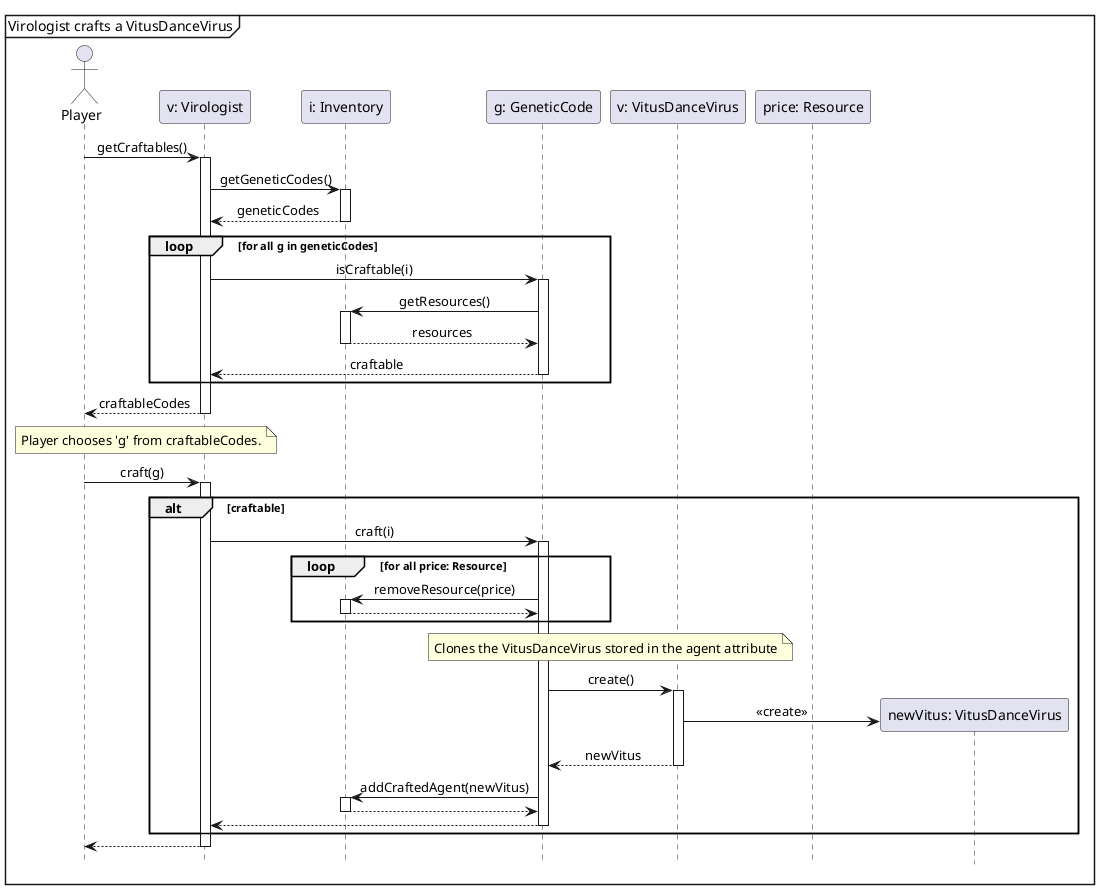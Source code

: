 @startuml
'https://plantuml.com/sequence-diagram

hide footbox
skinparam sequenceMessageAlign center

mainframe  Virologist crafts a VitusDanceVirus

actor Player as p
participant "v: Virologist" as v
participant "i: Inventory" as i
participant "g: GeneticCode" as g
participant "v: VitusDanceVirus" as v1
participant "price: Resource"
participant "newVitus: VitusDanceVirus" as v2

p -> v ++ : getCraftables()
    v -> i ++ : getGeneticCodes()
    return geneticCodes

    loop for all g in geneticCodes
        v -> g ++ : isCraftable(i)
            g -> i ++ : getResources()
            return resources
        return craftable
    end
return craftableCodes

note over p,v: Player chooses 'g' from craftableCodes.
p -> v ++ : craft(g)
    alt craftable
        v -> g ++ : craft(i)
            loop for all price: Resource
                g -> i ++ : removeResource(price)
                return
            end
            note over g, v1 : Clones the VitusDanceVirus stored in the agent attribute
            g -> v1 ++ : create()
                v1 -> v2 ** : <<create>>
            return newVitus
            g -> i ++ : addCraftedAgent(newVitus)
            return
        return
    end
return

@enduml